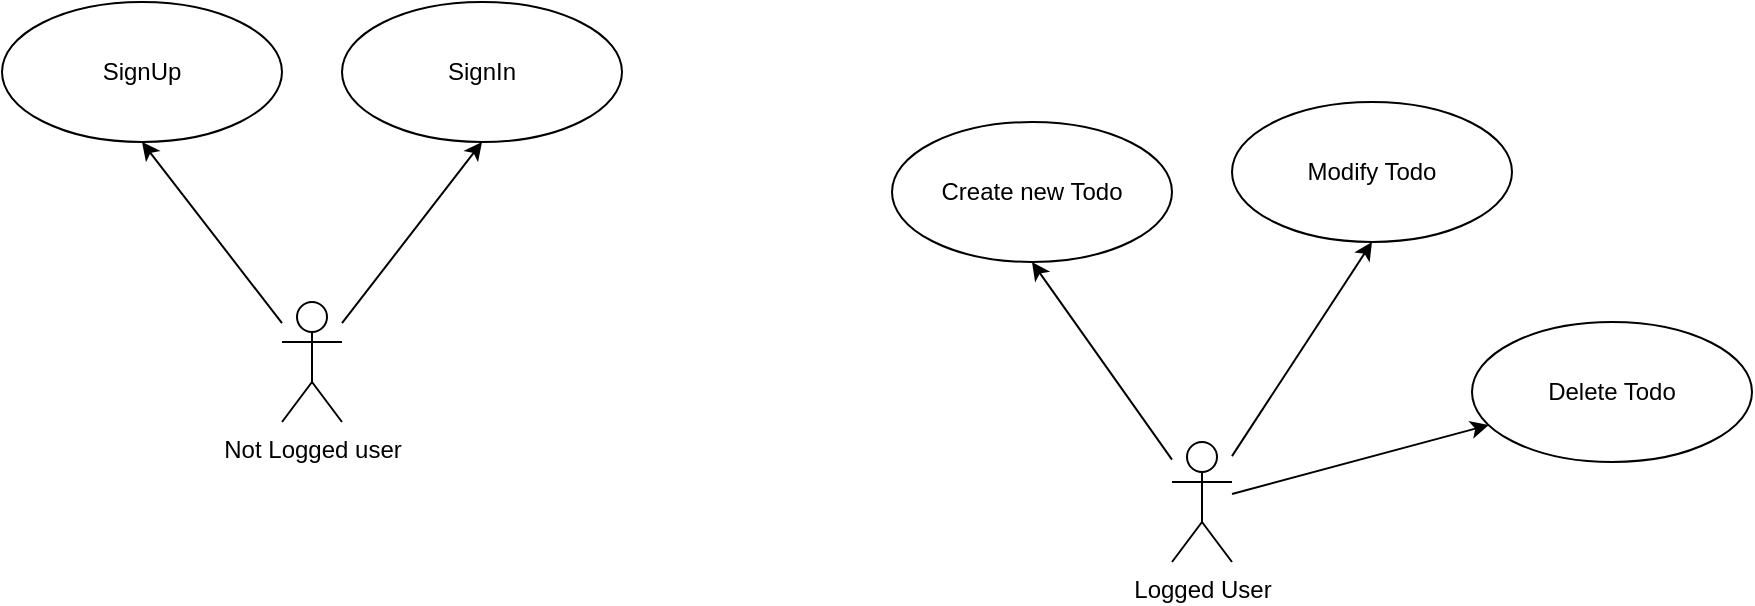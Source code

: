 <mxfile>
    <diagram id="i2jDCTiStUqcZIexaJhJ" name="Page-1">
        <mxGraphModel dx="2066" dy="774" grid="1" gridSize="10" guides="1" tooltips="1" connect="1" arrows="1" fold="1" page="1" pageScale="1" pageWidth="850" pageHeight="1100" math="0" shadow="0">
            <root>
                <mxCell id="0"/>
                <mxCell id="1" parent="0"/>
                <mxCell id="6" style="edgeStyle=none;html=1;entryX=0.5;entryY=1;entryDx=0;entryDy=0;" edge="1" parent="1" source="2" target="4">
                    <mxGeometry relative="1" as="geometry"/>
                </mxCell>
                <mxCell id="12" style="edgeStyle=none;html=1;entryX=0.5;entryY=1;entryDx=0;entryDy=0;" edge="1" parent="1" source="2" target="11">
                    <mxGeometry relative="1" as="geometry"/>
                </mxCell>
                <mxCell id="2" value="Not Logged user" style="shape=umlActor;verticalLabelPosition=bottom;verticalAlign=top;html=1;outlineConnect=0;" vertex="1" parent="1">
                    <mxGeometry x="95" y="390" width="30" height="60" as="geometry"/>
                </mxCell>
                <mxCell id="4" value="SignUp" style="ellipse;whiteSpace=wrap;html=1;" vertex="1" parent="1">
                    <mxGeometry x="-45" y="240" width="140" height="70" as="geometry"/>
                </mxCell>
                <mxCell id="8" style="edgeStyle=none;html=1;entryX=0.5;entryY=1;entryDx=0;entryDy=0;" edge="1" source="9" target="10" parent="1">
                    <mxGeometry relative="1" as="geometry"/>
                </mxCell>
                <mxCell id="16" style="edgeStyle=none;html=1;entryX=0.5;entryY=1;entryDx=0;entryDy=0;" edge="1" parent="1" source="9" target="15">
                    <mxGeometry relative="1" as="geometry"/>
                </mxCell>
                <mxCell id="18" style="edgeStyle=none;html=1;" edge="1" parent="1" source="9" target="17">
                    <mxGeometry relative="1" as="geometry"/>
                </mxCell>
                <mxCell id="9" value="Logged User" style="shape=umlActor;verticalLabelPosition=bottom;verticalAlign=top;html=1;outlineConnect=0;" vertex="1" parent="1">
                    <mxGeometry x="540" y="460" width="30" height="60" as="geometry"/>
                </mxCell>
                <mxCell id="10" value="Create new Todo" style="ellipse;whiteSpace=wrap;html=1;" vertex="1" parent="1">
                    <mxGeometry x="400" y="300" width="140" height="70" as="geometry"/>
                </mxCell>
                <mxCell id="11" value="SignIn" style="ellipse;whiteSpace=wrap;html=1;" vertex="1" parent="1">
                    <mxGeometry x="125" y="240" width="140" height="70" as="geometry"/>
                </mxCell>
                <mxCell id="15" value="Modify Todo" style="ellipse;whiteSpace=wrap;html=1;" vertex="1" parent="1">
                    <mxGeometry x="570" y="290" width="140" height="70" as="geometry"/>
                </mxCell>
                <mxCell id="17" value="Delete Todo" style="ellipse;whiteSpace=wrap;html=1;" vertex="1" parent="1">
                    <mxGeometry x="690" y="400" width="140" height="70" as="geometry"/>
                </mxCell>
            </root>
        </mxGraphModel>
    </diagram>
</mxfile>